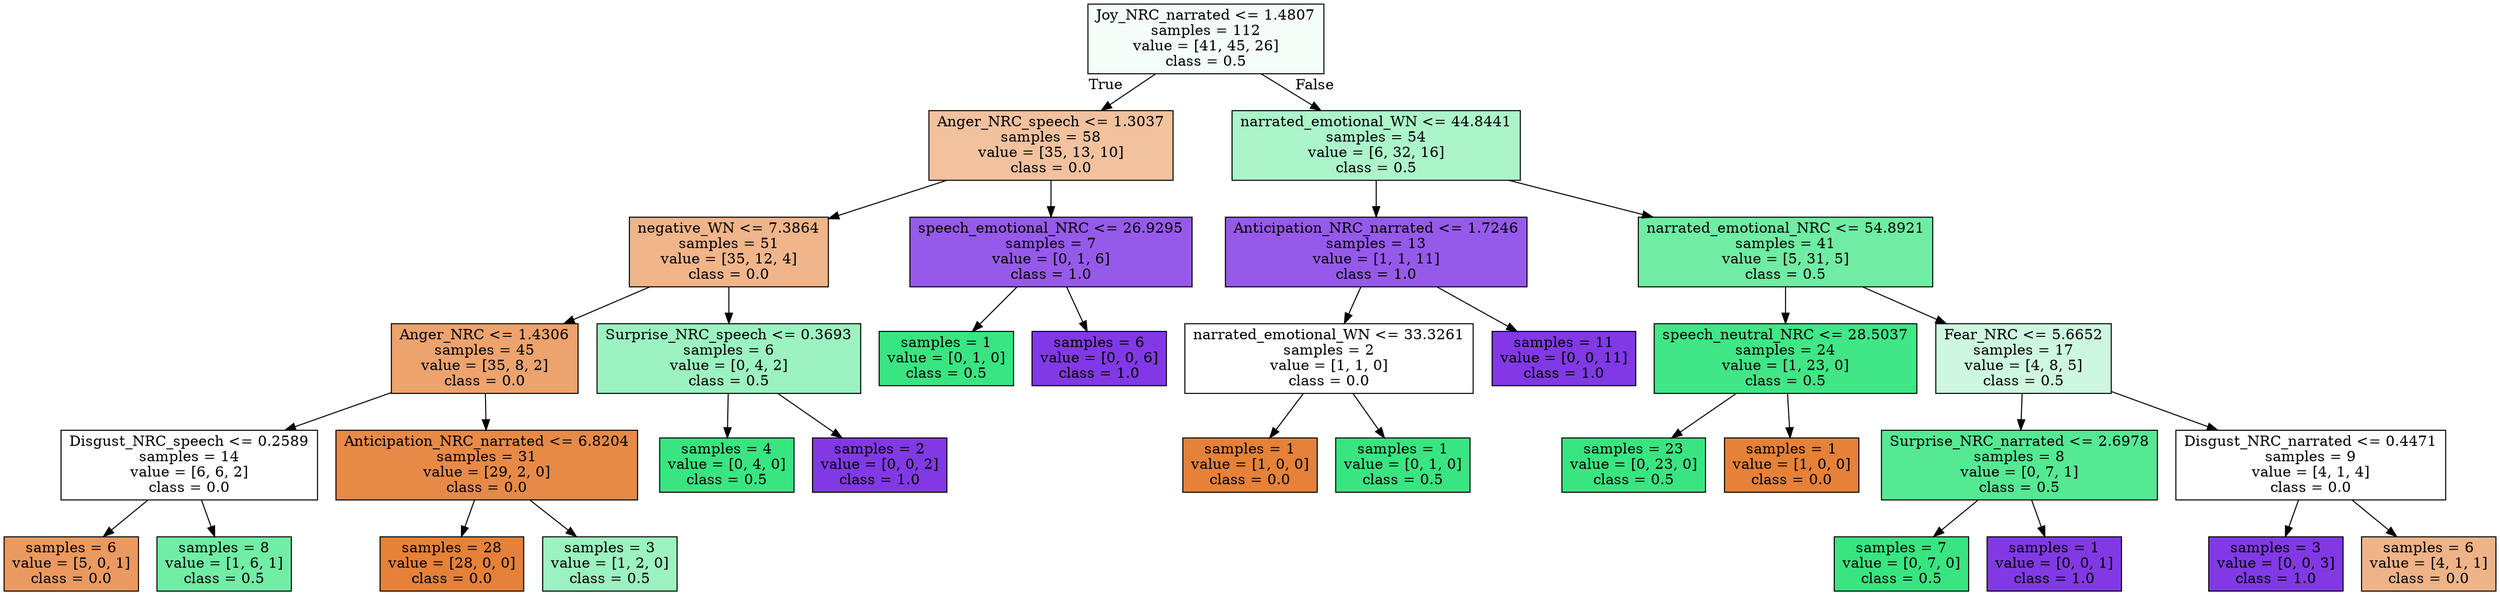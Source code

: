 digraph Tree {
node [shape=box, style="filled", color="black"] ;
0 [label="Joy_NRC_narrated <= 1.4807\nsamples = 112\nvalue = [41, 45, 26]\nclass = 0.5", fillcolor="#39e5810e"] ;
1 [label="Anger_NRC_speech <= 1.3037\nsamples = 58\nvalue = [35, 13, 10]\nclass = 0.0", fillcolor="#e581397d"] ;
0 -> 1 [labeldistance=2.5, labelangle=45, headlabel="True"] ;
2 [label="negative_WN <= 7.3864\nsamples = 51\nvalue = [35, 12, 4]\nclass = 0.0", fillcolor="#e5813996"] ;
1 -> 2 ;
3 [label="Anger_NRC <= 1.4306\nsamples = 45\nvalue = [35, 8, 2]\nclass = 0.0", fillcolor="#e58139ba"] ;
2 -> 3 ;
4 [label="Disgust_NRC_speech <= 0.2589\nsamples = 14\nvalue = [6, 6, 2]\nclass = 0.0", fillcolor="#e5813900"] ;
3 -> 4 ;
5 [label="samples = 6\nvalue = [5, 0, 1]\nclass = 0.0", fillcolor="#e58139cc"] ;
4 -> 5 ;
6 [label="samples = 8\nvalue = [1, 6, 1]\nclass = 0.5", fillcolor="#39e581b6"] ;
4 -> 6 ;
7 [label="Anticipation_NRC_narrated <= 6.8204\nsamples = 31\nvalue = [29, 2, 0]\nclass = 0.0", fillcolor="#e58139ed"] ;
3 -> 7 ;
8 [label="samples = 28\nvalue = [28, 0, 0]\nclass = 0.0", fillcolor="#e58139ff"] ;
7 -> 8 ;
9 [label="samples = 3\nvalue = [1, 2, 0]\nclass = 0.5", fillcolor="#39e5817f"] ;
7 -> 9 ;
10 [label="Surprise_NRC_speech <= 0.3693\nsamples = 6\nvalue = [0, 4, 2]\nclass = 0.5", fillcolor="#39e5817f"] ;
2 -> 10 ;
11 [label="samples = 4\nvalue = [0, 4, 0]\nclass = 0.5", fillcolor="#39e581ff"] ;
10 -> 11 ;
12 [label="samples = 2\nvalue = [0, 0, 2]\nclass = 1.0", fillcolor="#8139e5ff"] ;
10 -> 12 ;
13 [label="speech_emotional_NRC <= 26.9295\nsamples = 7\nvalue = [0, 1, 6]\nclass = 1.0", fillcolor="#8139e5d4"] ;
1 -> 13 ;
14 [label="samples = 1\nvalue = [0, 1, 0]\nclass = 0.5", fillcolor="#39e581ff"] ;
13 -> 14 ;
15 [label="samples = 6\nvalue = [0, 0, 6]\nclass = 1.0", fillcolor="#8139e5ff"] ;
13 -> 15 ;
16 [label="narrated_emotional_WN <= 44.8441\nsamples = 54\nvalue = [6, 32, 16]\nclass = 0.5", fillcolor="#39e5816b"] ;
0 -> 16 [labeldistance=2.5, labelangle=-45, headlabel="False"] ;
17 [label="Anticipation_NRC_narrated <= 1.7246\nsamples = 13\nvalue = [1, 1, 11]\nclass = 1.0", fillcolor="#8139e5d4"] ;
16 -> 17 ;
18 [label="narrated_emotional_WN <= 33.3261\nsamples = 2\nvalue = [1, 1, 0]\nclass = 0.0", fillcolor="#e5813900"] ;
17 -> 18 ;
19 [label="samples = 1\nvalue = [1, 0, 0]\nclass = 0.0", fillcolor="#e58139ff"] ;
18 -> 19 ;
20 [label="samples = 1\nvalue = [0, 1, 0]\nclass = 0.5", fillcolor="#39e581ff"] ;
18 -> 20 ;
21 [label="samples = 11\nvalue = [0, 0, 11]\nclass = 1.0", fillcolor="#8139e5ff"] ;
17 -> 21 ;
22 [label="narrated_emotional_NRC <= 54.8921\nsamples = 41\nvalue = [5, 31, 5]\nclass = 0.5", fillcolor="#39e581b8"] ;
16 -> 22 ;
23 [label="speech_neutral_NRC <= 28.5037\nsamples = 24\nvalue = [1, 23, 0]\nclass = 0.5", fillcolor="#39e581f4"] ;
22 -> 23 ;
24 [label="samples = 23\nvalue = [0, 23, 0]\nclass = 0.5", fillcolor="#39e581ff"] ;
23 -> 24 ;
25 [label="samples = 1\nvalue = [1, 0, 0]\nclass = 0.0", fillcolor="#e58139ff"] ;
23 -> 25 ;
26 [label="Fear_NRC <= 5.6652\nsamples = 17\nvalue = [4, 8, 5]\nclass = 0.5", fillcolor="#39e58140"] ;
22 -> 26 ;
27 [label="Surprise_NRC_narrated <= 2.6978\nsamples = 8\nvalue = [0, 7, 1]\nclass = 0.5", fillcolor="#39e581db"] ;
26 -> 27 ;
28 [label="samples = 7\nvalue = [0, 7, 0]\nclass = 0.5", fillcolor="#39e581ff"] ;
27 -> 28 ;
29 [label="samples = 1\nvalue = [0, 0, 1]\nclass = 1.0", fillcolor="#8139e5ff"] ;
27 -> 29 ;
30 [label="Disgust_NRC_narrated <= 0.4471\nsamples = 9\nvalue = [4, 1, 4]\nclass = 0.0", fillcolor="#e5813900"] ;
26 -> 30 ;
31 [label="samples = 3\nvalue = [0, 0, 3]\nclass = 1.0", fillcolor="#8139e5ff"] ;
30 -> 31 ;
32 [label="samples = 6\nvalue = [4, 1, 1]\nclass = 0.0", fillcolor="#e5813999"] ;
30 -> 32 ;
}